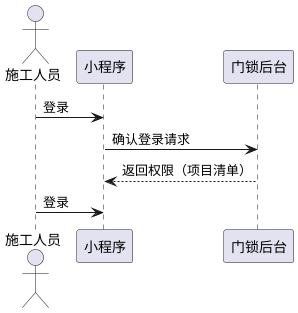 @startuml

actor 施工人员

施工人员 -> 小程序: 登录
小程序 -> 门锁后台: 确认登录请求
小程序 <-- 门锁后台: 返回权限（项目清单）
施工人员 -> 小程序: 登录

@enduml